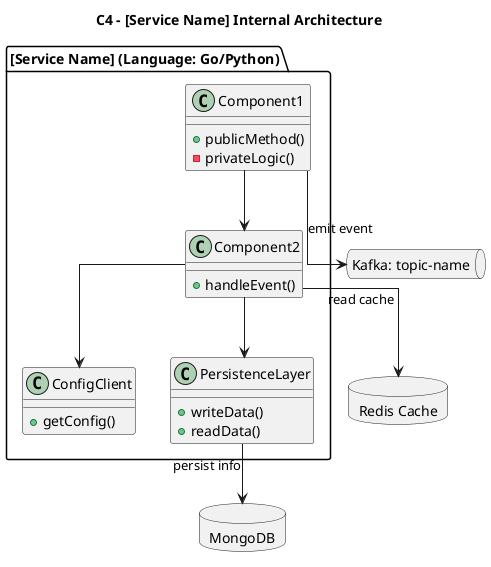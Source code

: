 @startuml
'Allow class + component + DB + queue mixing
allowmixing

skinparam componentStyle rectangle
skinparam defaultTextAlignment center
skinparam shadowing false
skinparam linetype ortho

title C4 – [Service Name] Internal Architecture

'Package representing the microservice
package "[Service Name] (Language: Go/Python)" {

  class Component1 {
    +publicMethod()
    -privateLogic()
  }

  class Component2 {
    +handleEvent()
  }

  class ConfigClient {
    +getConfig()
  }

  class PersistenceLayer {
    +writeData()
    +readData()
  }

  Component1 --> Component2
  Component2 --> ConfigClient
  Component2 --> PersistenceLayer
}

' 🔄 External Systems
database "MongoDB" as mongo
database "Redis Cache" as redis
queue "Kafka: topic-name" as kafka

' 🔁 External data interactions
Component2 --> redis : read cache
PersistenceLayer --> mongo : persist info
Component1 --> kafka : emit event

@enduml
